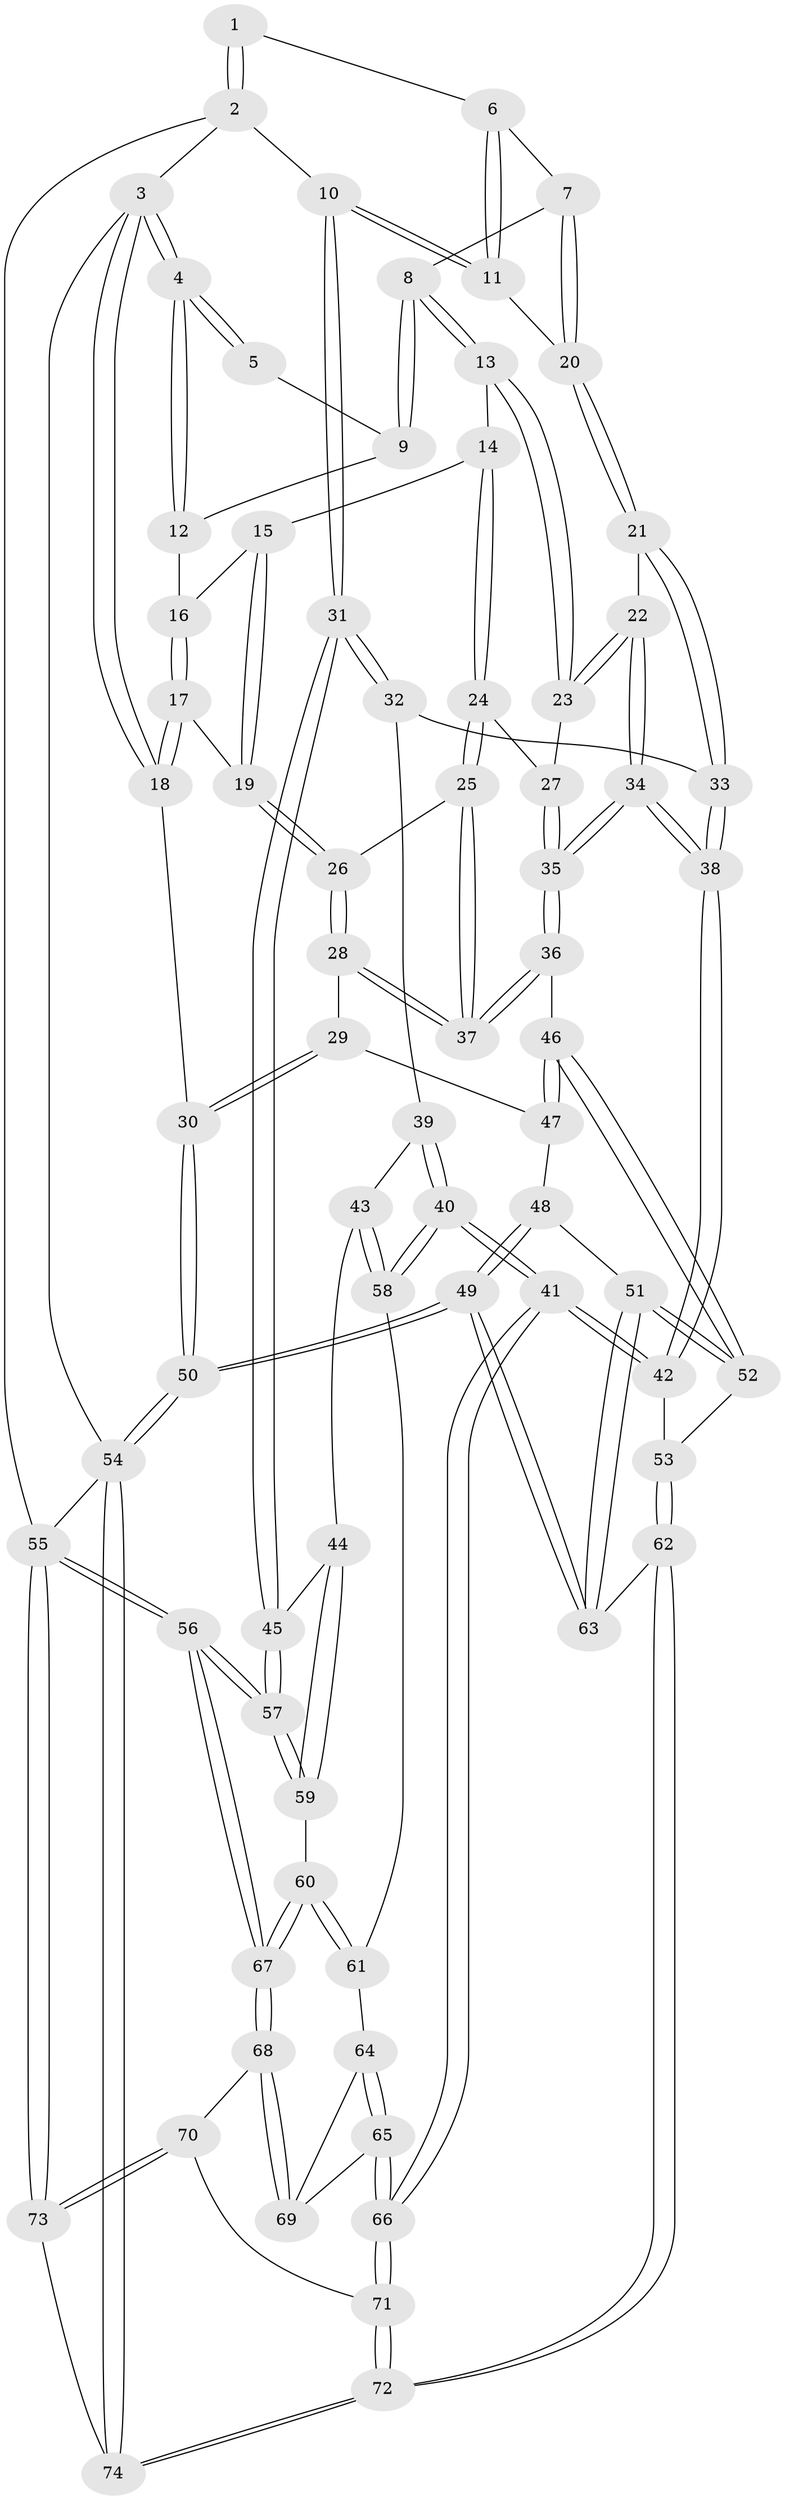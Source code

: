 // coarse degree distribution, {4: 0.43243243243243246, 2: 0.02702702702702703, 3: 0.4864864864864865, 5: 0.05405405405405406}
// Generated by graph-tools (version 1.1) at 2025/38/03/04/25 23:38:25]
// undirected, 74 vertices, 182 edges
graph export_dot {
  node [color=gray90,style=filled];
  1 [pos="+0.8917983059952496+0"];
  2 [pos="+1+0"];
  3 [pos="+0+0"];
  4 [pos="+0+0"];
  5 [pos="+0.5058247187772507+0"];
  6 [pos="+0.842159636545181+0"];
  7 [pos="+0.6576822837441972+0.19560533035986952"];
  8 [pos="+0.5180689593006628+0.2148752916481897"];
  9 [pos="+0.4456723201344687+0.10086702093721288"];
  10 [pos="+1+0.4050164859002135"];
  11 [pos="+0.9208384611623955+0.2866477678263681"];
  12 [pos="+0.22638096715818734+0.08811028445230502"];
  13 [pos="+0.47577523286401596+0.2800761284056429"];
  14 [pos="+0.42174812615337265+0.31399742272046105"];
  15 [pos="+0.3290219413789194+0.27032761460232746"];
  16 [pos="+0.23390365986635742+0.18954586988393526"];
  17 [pos="+0.16038872662399192+0.28934024390836516"];
  18 [pos="+0+0.14049142087059854"];
  19 [pos="+0.1799232550607145+0.37217385205758774"];
  20 [pos="+0.7593926538492638+0.35773045074501747"];
  21 [pos="+0.7527633570740114+0.4220349856623333"];
  22 [pos="+0.6168783645110109+0.45301737378908385"];
  23 [pos="+0.5806697252445172+0.4377284026113736"];
  24 [pos="+0.3733697840813471+0.41661370573009215"];
  25 [pos="+0.3661286900150301+0.42408312117860486"];
  26 [pos="+0.18066544340940854+0.4070134457655137"];
  27 [pos="+0.5052249304423537+0.4893999822807619"];
  28 [pos="+0.12884474938453427+0.46451288124552786"];
  29 [pos="+0.09257597676216661+0.4940080371420828"];
  30 [pos="+0+0.4598709024626365"];
  31 [pos="+1+0.4576397630663569"];
  32 [pos="+0.8014699048394109+0.4750454473251935"];
  33 [pos="+0.7581604547688772+0.431573117515842"];
  34 [pos="+0.5631340196923783+0.6942458228635611"];
  35 [pos="+0.5046717573154682+0.6452138648841749"];
  36 [pos="+0.3591199130710732+0.5886950547709225"];
  37 [pos="+0.3559675320772718+0.5597306607919945"];
  38 [pos="+0.5848250156540985+0.7270959371532211"];
  39 [pos="+0.8072075963927229+0.5147146820482137"];
  40 [pos="+0.6607555104495986+0.7258009262069179"];
  41 [pos="+0.5942271187198059+0.7467355591608749"];
  42 [pos="+0.5902496142331278+0.7403248466527261"];
  43 [pos="+0.883617440654285+0.6525149591092197"];
  44 [pos="+0.9001571467666017+0.6526642678978859"];
  45 [pos="+1+0.5173881139690786"];
  46 [pos="+0.34093098614382983+0.602761691332597"];
  47 [pos="+0.10841099594865632+0.5243592074323806"];
  48 [pos="+0.11151247975630768+0.5371869599035246"];
  49 [pos="+0+0.9969372089116945"];
  50 [pos="+0+1"];
  51 [pos="+0.2144530453386984+0.7156350477838821"];
  52 [pos="+0.2828886354629347+0.6823690345400308"];
  53 [pos="+0.34901282564439207+0.7493746652681302"];
  54 [pos="+0+1"];
  55 [pos="+1+1"];
  56 [pos="+1+1"];
  57 [pos="+1+0.7492250506293472"];
  58 [pos="+0.8132189018818593+0.7149826572310072"];
  59 [pos="+0.9587525530919615+0.7647376416644945"];
  60 [pos="+0.9184092059113712+0.8289163223354533"];
  61 [pos="+0.8360581883575385+0.7585687223813167"];
  62 [pos="+0.34673258038868326+0.8822128848746039"];
  63 [pos="+0.11015648057059242+0.8972303566812393"];
  64 [pos="+0.8223954977811099+0.8161452578821442"];
  65 [pos="+0.7692655350012477+0.8446437387357311"];
  66 [pos="+0.5827003872397252+0.8904225939362076"];
  67 [pos="+0.9273342906983838+0.8964071104807824"];
  68 [pos="+0.8747548642589531+0.9081850039944648"];
  69 [pos="+0.8319670957289865+0.8506666528408491"];
  70 [pos="+0.8530063580831669+0.9206537257659626"];
  71 [pos="+0.5764689699253973+0.9254110685059805"];
  72 [pos="+0.5667513148968997+0.9457918210818214"];
  73 [pos="+0.8101744658982919+1"];
  74 [pos="+0.567526973402436+1"];
  1 -- 2;
  1 -- 2;
  1 -- 6;
  2 -- 3;
  2 -- 10;
  2 -- 55;
  3 -- 4;
  3 -- 4;
  3 -- 18;
  3 -- 18;
  3 -- 54;
  4 -- 5;
  4 -- 5;
  4 -- 12;
  4 -- 12;
  5 -- 9;
  6 -- 7;
  6 -- 11;
  6 -- 11;
  7 -- 8;
  7 -- 20;
  7 -- 20;
  8 -- 9;
  8 -- 9;
  8 -- 13;
  8 -- 13;
  9 -- 12;
  10 -- 11;
  10 -- 11;
  10 -- 31;
  10 -- 31;
  11 -- 20;
  12 -- 16;
  13 -- 14;
  13 -- 23;
  13 -- 23;
  14 -- 15;
  14 -- 24;
  14 -- 24;
  15 -- 16;
  15 -- 19;
  15 -- 19;
  16 -- 17;
  16 -- 17;
  17 -- 18;
  17 -- 18;
  17 -- 19;
  18 -- 30;
  19 -- 26;
  19 -- 26;
  20 -- 21;
  20 -- 21;
  21 -- 22;
  21 -- 33;
  21 -- 33;
  22 -- 23;
  22 -- 23;
  22 -- 34;
  22 -- 34;
  23 -- 27;
  24 -- 25;
  24 -- 25;
  24 -- 27;
  25 -- 26;
  25 -- 37;
  25 -- 37;
  26 -- 28;
  26 -- 28;
  27 -- 35;
  27 -- 35;
  28 -- 29;
  28 -- 37;
  28 -- 37;
  29 -- 30;
  29 -- 30;
  29 -- 47;
  30 -- 50;
  30 -- 50;
  31 -- 32;
  31 -- 32;
  31 -- 45;
  31 -- 45;
  32 -- 33;
  32 -- 39;
  33 -- 38;
  33 -- 38;
  34 -- 35;
  34 -- 35;
  34 -- 38;
  34 -- 38;
  35 -- 36;
  35 -- 36;
  36 -- 37;
  36 -- 37;
  36 -- 46;
  38 -- 42;
  38 -- 42;
  39 -- 40;
  39 -- 40;
  39 -- 43;
  40 -- 41;
  40 -- 41;
  40 -- 58;
  40 -- 58;
  41 -- 42;
  41 -- 42;
  41 -- 66;
  41 -- 66;
  42 -- 53;
  43 -- 44;
  43 -- 58;
  43 -- 58;
  44 -- 45;
  44 -- 59;
  44 -- 59;
  45 -- 57;
  45 -- 57;
  46 -- 47;
  46 -- 47;
  46 -- 52;
  46 -- 52;
  47 -- 48;
  48 -- 49;
  48 -- 49;
  48 -- 51;
  49 -- 50;
  49 -- 50;
  49 -- 63;
  49 -- 63;
  50 -- 54;
  50 -- 54;
  51 -- 52;
  51 -- 52;
  51 -- 63;
  51 -- 63;
  52 -- 53;
  53 -- 62;
  53 -- 62;
  54 -- 74;
  54 -- 74;
  54 -- 55;
  55 -- 56;
  55 -- 56;
  55 -- 73;
  55 -- 73;
  56 -- 57;
  56 -- 57;
  56 -- 67;
  56 -- 67;
  57 -- 59;
  57 -- 59;
  58 -- 61;
  59 -- 60;
  60 -- 61;
  60 -- 61;
  60 -- 67;
  60 -- 67;
  61 -- 64;
  62 -- 63;
  62 -- 72;
  62 -- 72;
  64 -- 65;
  64 -- 65;
  64 -- 69;
  65 -- 66;
  65 -- 66;
  65 -- 69;
  66 -- 71;
  66 -- 71;
  67 -- 68;
  67 -- 68;
  68 -- 69;
  68 -- 69;
  68 -- 70;
  70 -- 71;
  70 -- 73;
  70 -- 73;
  71 -- 72;
  71 -- 72;
  72 -- 74;
  72 -- 74;
  73 -- 74;
}
